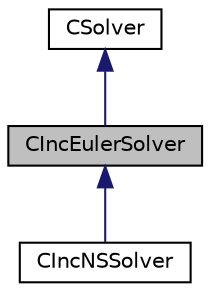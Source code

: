 digraph "CIncEulerSolver"
{
  edge [fontname="Helvetica",fontsize="10",labelfontname="Helvetica",labelfontsize="10"];
  node [fontname="Helvetica",fontsize="10",shape=record];
  Node0 [label="CIncEulerSolver",height=0.2,width=0.4,color="black", fillcolor="grey75", style="filled", fontcolor="black"];
  Node1 -> Node0 [dir="back",color="midnightblue",fontsize="10",style="solid",fontname="Helvetica"];
  Node1 [label="CSolver",height=0.2,width=0.4,color="black", fillcolor="white", style="filled",URL="$class_c_solver.html",tooltip="Main class for defining the PDE solution, it requires a child class for each particular solver (Euler..."];
  Node0 -> Node2 [dir="back",color="midnightblue",fontsize="10",style="solid",fontname="Helvetica"];
  Node2 [label="CIncNSSolver",height=0.2,width=0.4,color="black", fillcolor="white", style="filled",URL="$class_c_inc_n_s_solver.html",tooltip="Main class for defining the incompressible Navier-Stokes flow solver. "];
}
